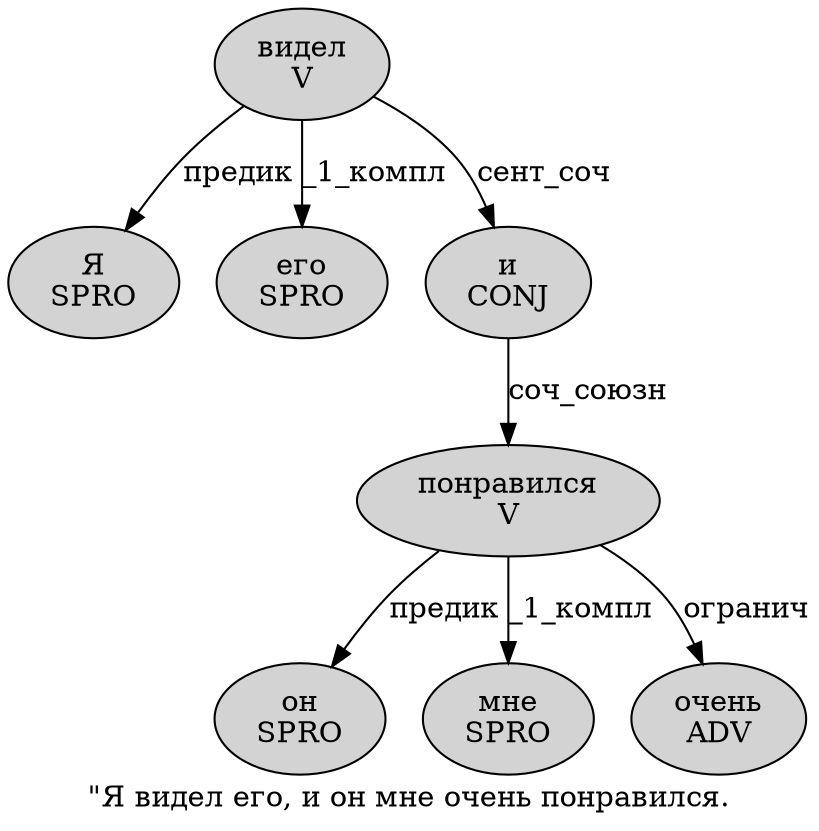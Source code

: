 digraph SENTENCE_1552 {
	graph [label="\"Я видел его, и он мне очень понравился."]
	node [style=filled]
		1 [label="Я
SPRO" color="" fillcolor=lightgray penwidth=1 shape=ellipse]
		2 [label="видел
V" color="" fillcolor=lightgray penwidth=1 shape=ellipse]
		3 [label="его
SPRO" color="" fillcolor=lightgray penwidth=1 shape=ellipse]
		5 [label="и
CONJ" color="" fillcolor=lightgray penwidth=1 shape=ellipse]
		6 [label="он
SPRO" color="" fillcolor=lightgray penwidth=1 shape=ellipse]
		7 [label="мне
SPRO" color="" fillcolor=lightgray penwidth=1 shape=ellipse]
		8 [label="очень
ADV" color="" fillcolor=lightgray penwidth=1 shape=ellipse]
		9 [label="понравился
V" color="" fillcolor=lightgray penwidth=1 shape=ellipse]
			5 -> 9 [label="соч_союзн"]
			2 -> 1 [label="предик"]
			2 -> 3 [label="_1_компл"]
			2 -> 5 [label="сент_соч"]
			9 -> 6 [label="предик"]
			9 -> 7 [label="_1_компл"]
			9 -> 8 [label="огранич"]
}
